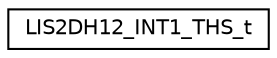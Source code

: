 digraph "Graphical Class Hierarchy"
{
 // LATEX_PDF_SIZE
  edge [fontname="Helvetica",fontsize="10",labelfontname="Helvetica",labelfontsize="10"];
  node [fontname="Helvetica",fontsize="10",shape=record];
  rankdir="LR";
  Node0 [label="LIS2DH12_INT1_THS_t",height=0.2,width=0.4,color="black", fillcolor="white", style="filled",URL="$unionLIS2DH12__INT1__THS__t.html",tooltip="INT1_THS definitions."];
}
